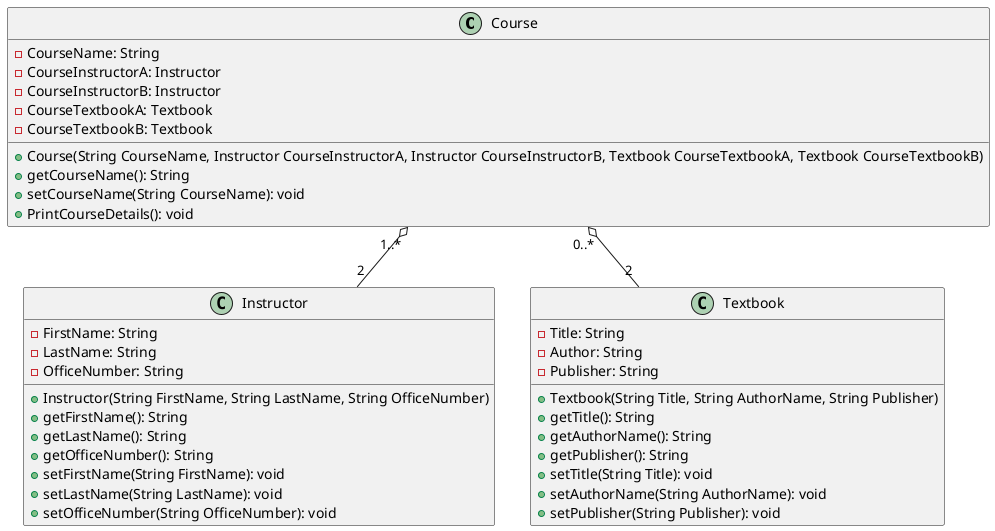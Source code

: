 @startuml
'https://plantuml.com/class-diagram


class Course {
-CourseName: String
-CourseInstructorA: Instructor
-CourseInstructorB: Instructor
-CourseTextbookA: Textbook
-CourseTextbookB: Textbook

+Course(String CourseName, Instructor CourseInstructorA, Instructor CourseInstructorB, Textbook CourseTextbookA, Textbook CourseTextbookB)
+getCourseName(): String
+setCourseName(String CourseName): void
+PrintCourseDetails(): void
}

class Instructor {
-FirstName: String
-LastName: String
-OfficeNumber: String

+Instructor(String FirstName, String LastName, String OfficeNumber)
+getFirstName(): String
+getLastName(): String
+getOfficeNumber(): String
+setFirstName(String FirstName): void
+setLastName(String LastName): void
+setOfficeNumber(String OfficeNumber): void
}

class Textbook {
-Title: String
-Author: String
-Publisher: String

+Textbook(String Title, String AuthorName, String Publisher)
+getTitle(): String
+getAuthorName(): String
+getPublisher(): String
+setTitle(String Title): void
+setAuthorName(String AuthorName): void
+setPublisher(String Publisher): void
}

Course "1..*" o-- "2" Instructor
Course "0..*" o-- "2" Textbook

@enduml